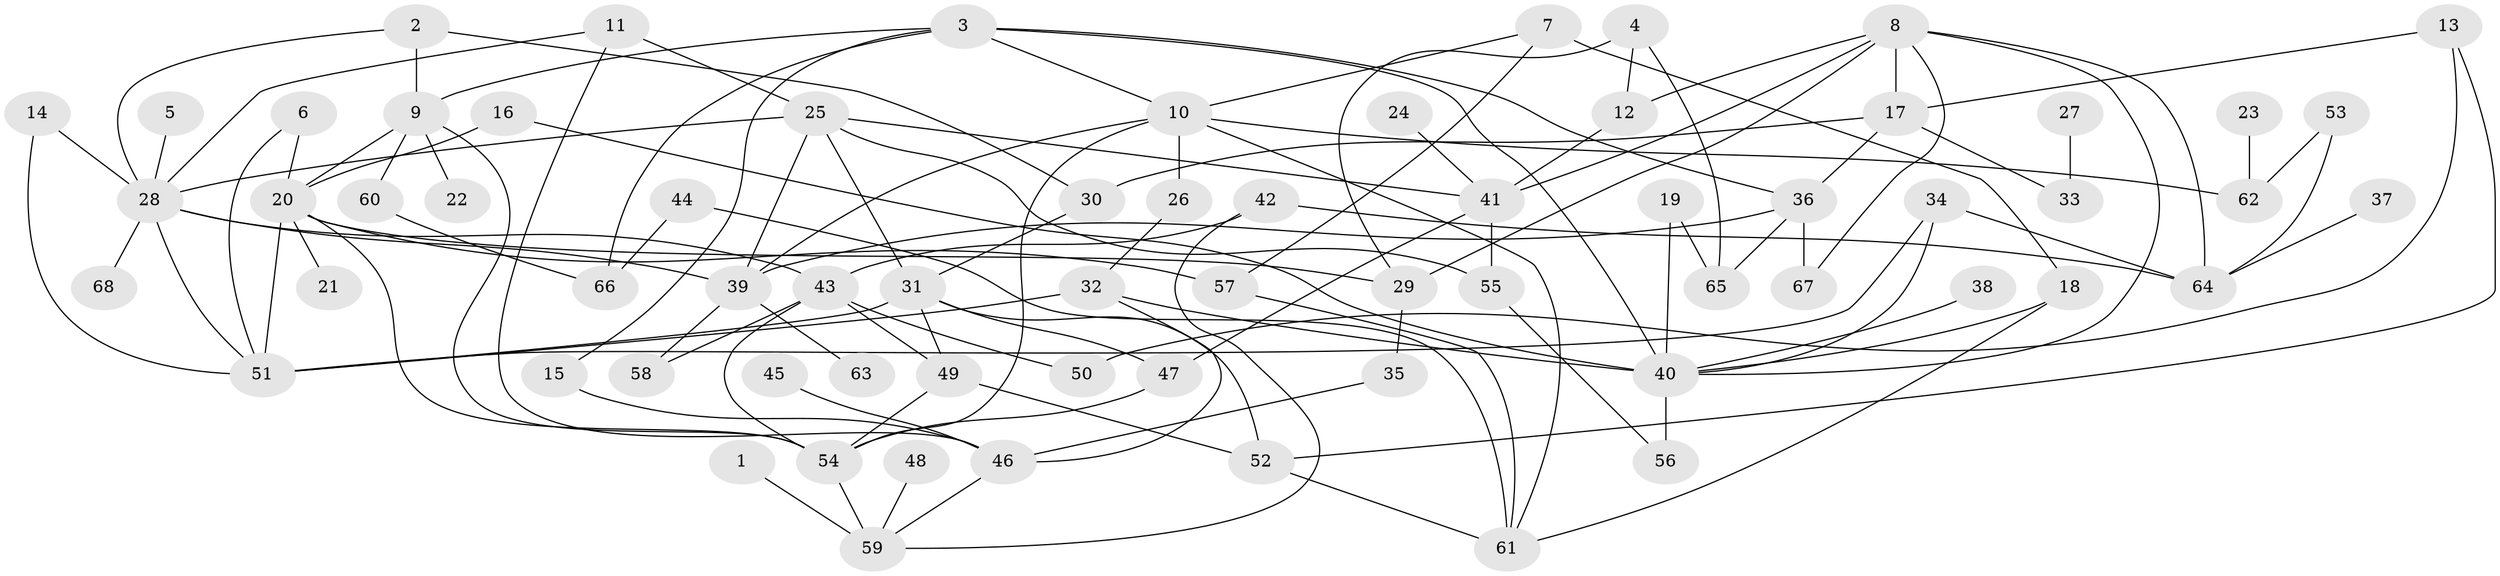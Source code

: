// original degree distribution, {2: 0.3161764705882353, 6: 0.0661764705882353, 7: 0.029411764705882353, 8: 0.007352941176470588, 5: 0.04411764705882353, 1: 0.22794117647058823, 3: 0.21323529411764705, 4: 0.09558823529411764}
// Generated by graph-tools (version 1.1) at 2025/25/03/09/25 03:25:33]
// undirected, 68 vertices, 117 edges
graph export_dot {
graph [start="1"]
  node [color=gray90,style=filled];
  1;
  2;
  3;
  4;
  5;
  6;
  7;
  8;
  9;
  10;
  11;
  12;
  13;
  14;
  15;
  16;
  17;
  18;
  19;
  20;
  21;
  22;
  23;
  24;
  25;
  26;
  27;
  28;
  29;
  30;
  31;
  32;
  33;
  34;
  35;
  36;
  37;
  38;
  39;
  40;
  41;
  42;
  43;
  44;
  45;
  46;
  47;
  48;
  49;
  50;
  51;
  52;
  53;
  54;
  55;
  56;
  57;
  58;
  59;
  60;
  61;
  62;
  63;
  64;
  65;
  66;
  67;
  68;
  1 -- 59 [weight=1.0];
  2 -- 9 [weight=1.0];
  2 -- 28 [weight=1.0];
  2 -- 30 [weight=1.0];
  3 -- 9 [weight=1.0];
  3 -- 10 [weight=1.0];
  3 -- 15 [weight=1.0];
  3 -- 36 [weight=1.0];
  3 -- 40 [weight=1.0];
  3 -- 66 [weight=1.0];
  4 -- 12 [weight=1.0];
  4 -- 29 [weight=1.0];
  4 -- 65 [weight=1.0];
  5 -- 28 [weight=1.0];
  6 -- 20 [weight=1.0];
  6 -- 51 [weight=1.0];
  7 -- 10 [weight=1.0];
  7 -- 18 [weight=1.0];
  7 -- 57 [weight=1.0];
  8 -- 12 [weight=1.0];
  8 -- 17 [weight=1.0];
  8 -- 29 [weight=1.0];
  8 -- 40 [weight=1.0];
  8 -- 41 [weight=1.0];
  8 -- 64 [weight=1.0];
  8 -- 67 [weight=1.0];
  9 -- 20 [weight=1.0];
  9 -- 22 [weight=1.0];
  9 -- 54 [weight=1.0];
  9 -- 60 [weight=1.0];
  10 -- 26 [weight=1.0];
  10 -- 39 [weight=1.0];
  10 -- 54 [weight=1.0];
  10 -- 61 [weight=1.0];
  10 -- 62 [weight=1.0];
  11 -- 25 [weight=2.0];
  11 -- 28 [weight=1.0];
  11 -- 46 [weight=1.0];
  12 -- 41 [weight=1.0];
  13 -- 17 [weight=1.0];
  13 -- 50 [weight=1.0];
  13 -- 52 [weight=1.0];
  14 -- 28 [weight=1.0];
  14 -- 51 [weight=1.0];
  15 -- 46 [weight=1.0];
  16 -- 20 [weight=1.0];
  16 -- 40 [weight=1.0];
  17 -- 30 [weight=1.0];
  17 -- 33 [weight=1.0];
  17 -- 36 [weight=1.0];
  18 -- 40 [weight=1.0];
  18 -- 61 [weight=1.0];
  19 -- 40 [weight=1.0];
  19 -- 65 [weight=1.0];
  20 -- 21 [weight=1.0];
  20 -- 29 [weight=1.0];
  20 -- 51 [weight=1.0];
  20 -- 54 [weight=1.0];
  20 -- 57 [weight=1.0];
  23 -- 62 [weight=1.0];
  24 -- 41 [weight=1.0];
  25 -- 28 [weight=1.0];
  25 -- 31 [weight=1.0];
  25 -- 39 [weight=1.0];
  25 -- 41 [weight=1.0];
  25 -- 55 [weight=1.0];
  26 -- 32 [weight=1.0];
  27 -- 33 [weight=1.0];
  28 -- 39 [weight=1.0];
  28 -- 43 [weight=1.0];
  28 -- 51 [weight=1.0];
  28 -- 68 [weight=1.0];
  29 -- 35 [weight=1.0];
  30 -- 31 [weight=1.0];
  31 -- 47 [weight=1.0];
  31 -- 49 [weight=1.0];
  31 -- 51 [weight=1.0];
  31 -- 52 [weight=1.0];
  32 -- 40 [weight=1.0];
  32 -- 46 [weight=1.0];
  32 -- 51 [weight=1.0];
  34 -- 40 [weight=1.0];
  34 -- 51 [weight=1.0];
  34 -- 64 [weight=1.0];
  35 -- 46 [weight=1.0];
  36 -- 39 [weight=1.0];
  36 -- 65 [weight=1.0];
  36 -- 67 [weight=1.0];
  37 -- 64 [weight=1.0];
  38 -- 40 [weight=1.0];
  39 -- 58 [weight=1.0];
  39 -- 63 [weight=1.0];
  40 -- 56 [weight=2.0];
  41 -- 47 [weight=1.0];
  41 -- 55 [weight=1.0];
  42 -- 43 [weight=1.0];
  42 -- 59 [weight=1.0];
  42 -- 64 [weight=1.0];
  43 -- 49 [weight=1.0];
  43 -- 50 [weight=1.0];
  43 -- 54 [weight=1.0];
  43 -- 58 [weight=1.0];
  44 -- 61 [weight=1.0];
  44 -- 66 [weight=1.0];
  45 -- 46 [weight=1.0];
  46 -- 59 [weight=1.0];
  47 -- 54 [weight=1.0];
  48 -- 59 [weight=1.0];
  49 -- 52 [weight=1.0];
  49 -- 54 [weight=1.0];
  52 -- 61 [weight=1.0];
  53 -- 62 [weight=1.0];
  53 -- 64 [weight=1.0];
  54 -- 59 [weight=2.0];
  55 -- 56 [weight=1.0];
  57 -- 61 [weight=1.0];
  60 -- 66 [weight=1.0];
}
